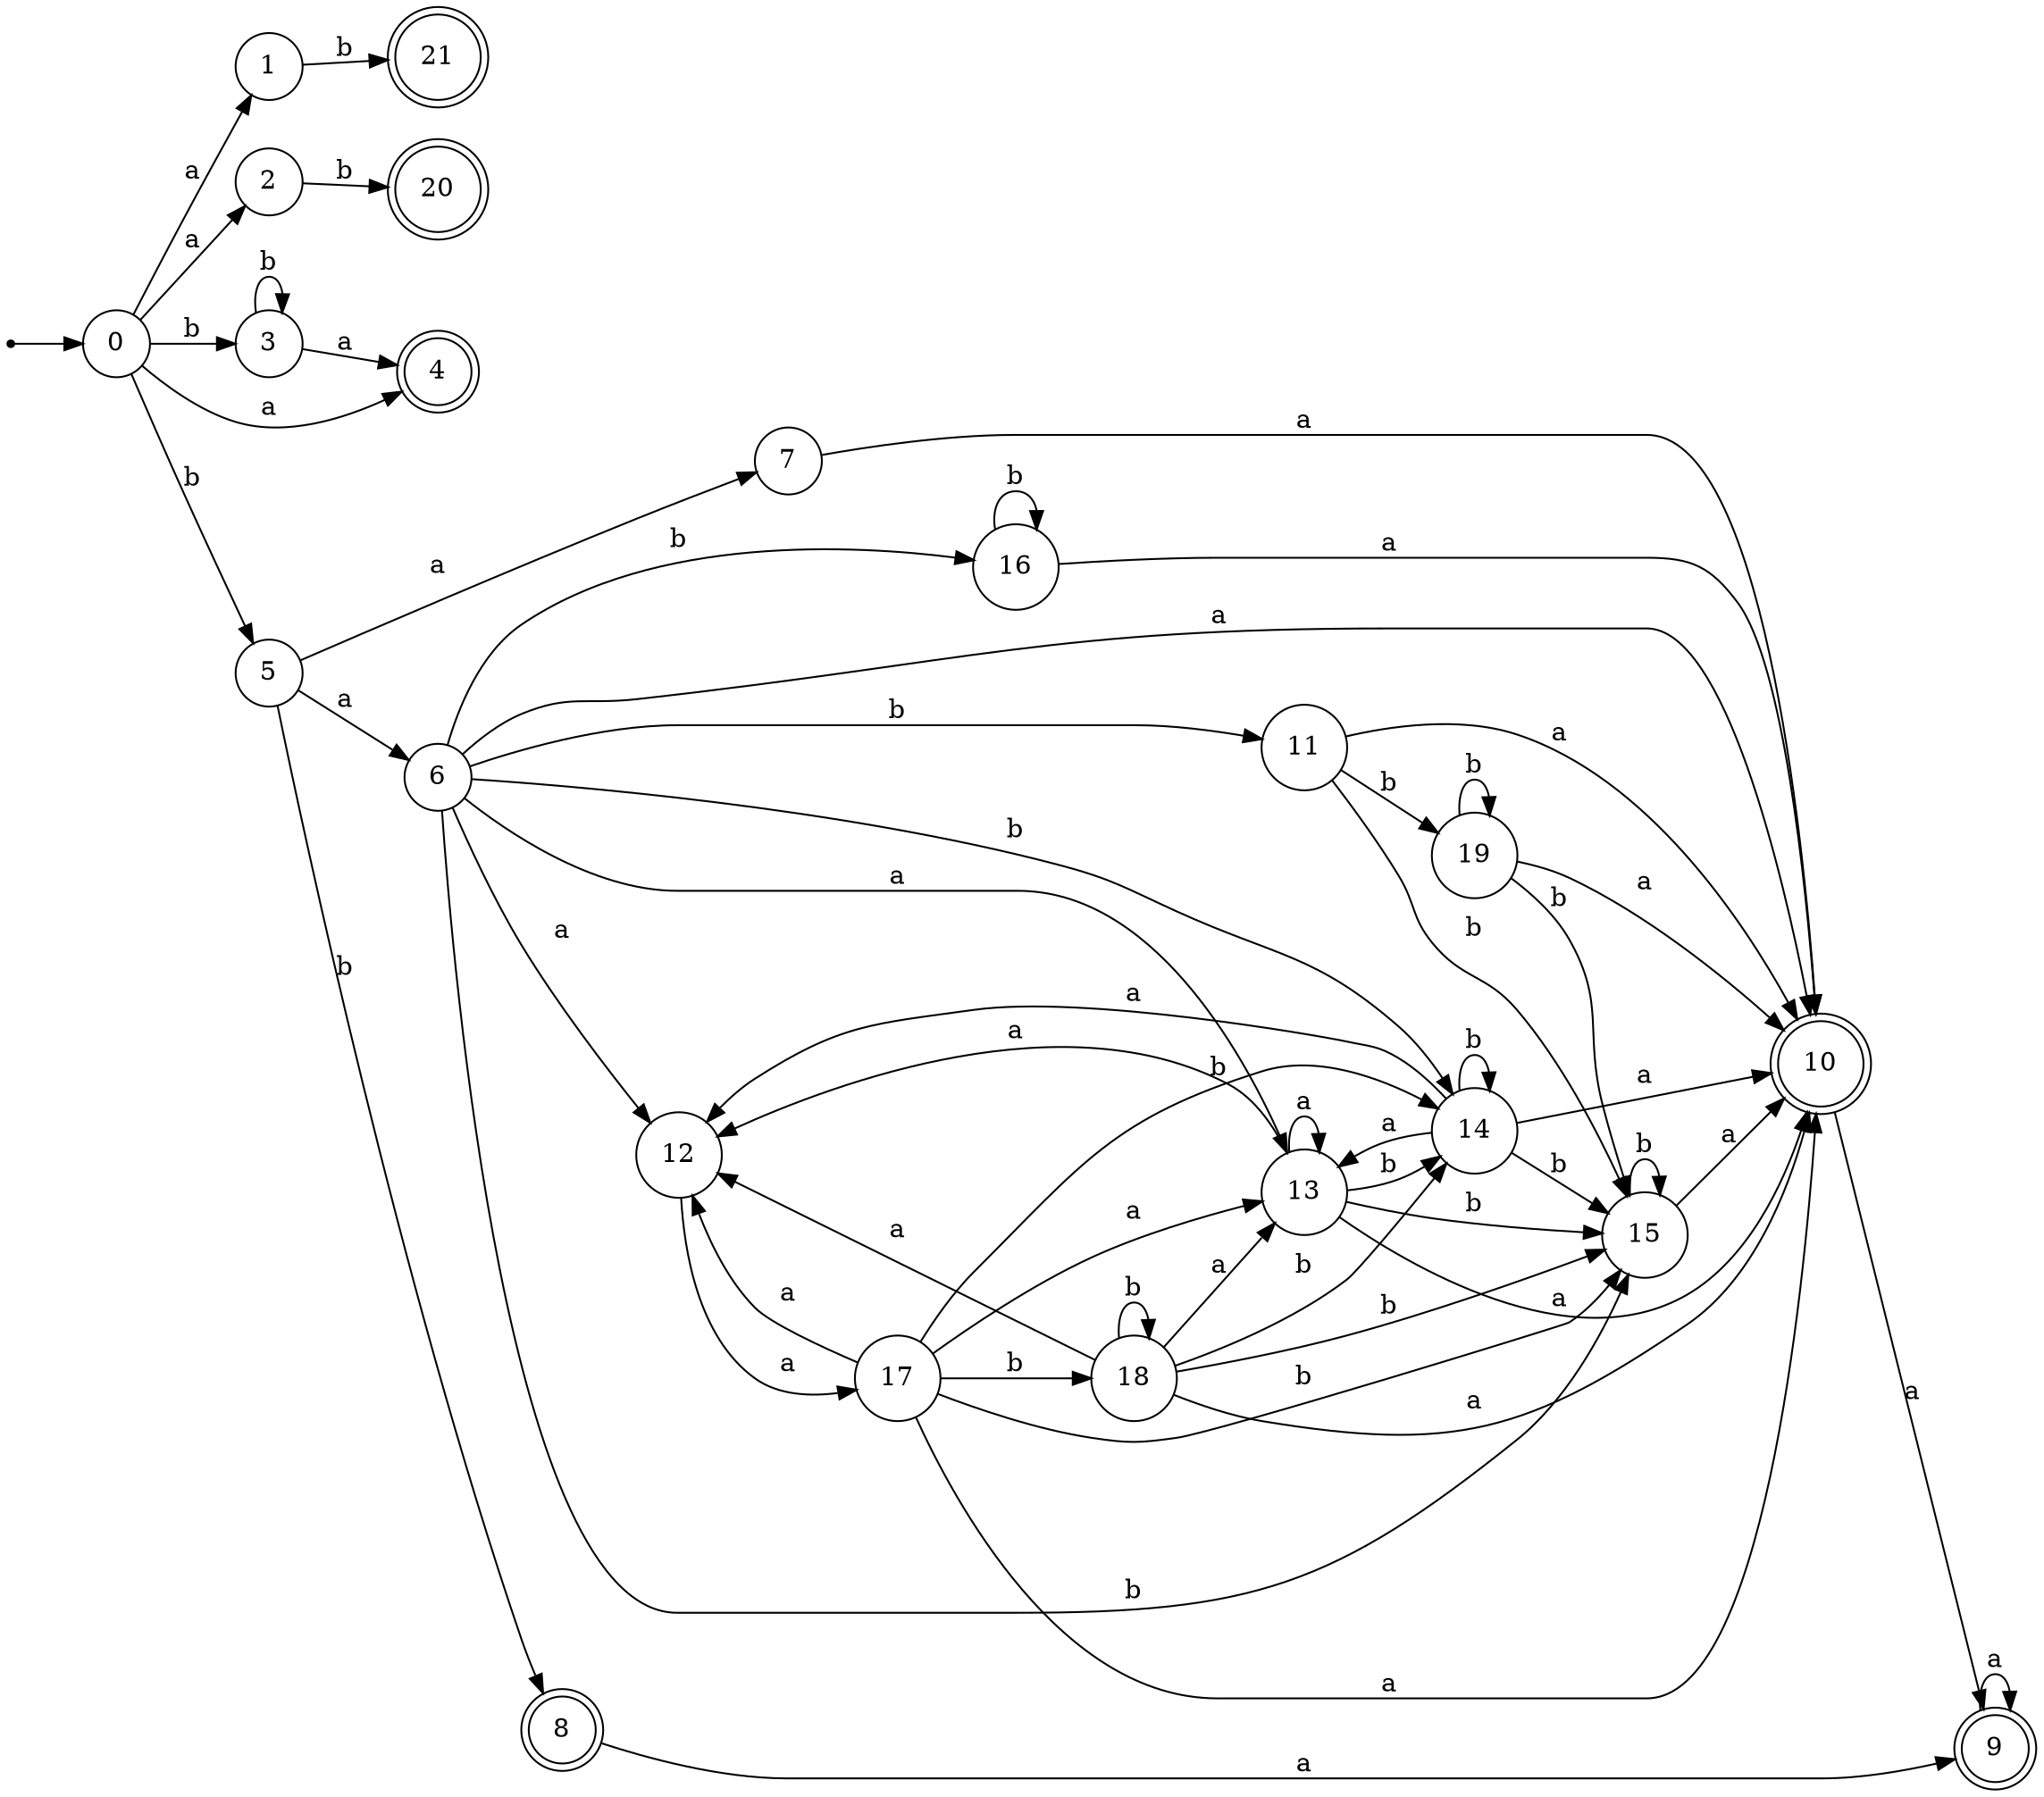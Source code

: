 digraph finite_state_machine {
rankdir=LR;
size="20,20";
node [shape = point]; "dummy0"
node [shape = circle]; "0";
"dummy0" -> "0";
node [shape = circle]; "1";
node [shape = circle]; "2";
node [shape = circle]; "3";
node [shape = doublecircle]; "4";node [shape = circle]; "5";
node [shape = circle]; "6";
node [shape = circle]; "7";
node [shape = doublecircle]; "8";node [shape = doublecircle]; "9";node [shape = doublecircle]; "10";node [shape = circle]; "11";
node [shape = circle]; "12";
node [shape = circle]; "13";
node [shape = circle]; "14";
node [shape = circle]; "15";
node [shape = circle]; "16";
node [shape = circle]; "17";
node [shape = circle]; "18";
node [shape = circle]; "19";
node [shape = doublecircle]; "20";node [shape = doublecircle]; "21";"0" -> "1" [label = "a"];
 "0" -> "2" [label = "a"];
 "0" -> "4" [label = "a"];
 "0" -> "3" [label = "b"];
 "0" -> "5" [label = "b"];
 "5" -> "6" [label = "a"];
 "5" -> "7" [label = "a"];
 "5" -> "8" [label = "b"];
 "8" -> "9" [label = "a"];
 "9" -> "9" [label = "a"];
 "7" -> "10" [label = "a"];
 "10" -> "9" [label = "a"];
 "6" -> "16" [label = "b"];
 "6" -> "11" [label = "b"];
 "6" -> "14" [label = "b"];
 "6" -> "15" [label = "b"];
 "6" -> "10" [label = "a"];
 "6" -> "12" [label = "a"];
 "6" -> "13" [label = "a"];
 "16" -> "16" [label = "b"];
 "16" -> "10" [label = "a"];
 "15" -> "15" [label = "b"];
 "15" -> "10" [label = "a"];
 "14" -> "14" [label = "b"];
 "14" -> "15" [label = "b"];
 "14" -> "10" [label = "a"];
 "14" -> "12" [label = "a"];
 "14" -> "13" [label = "a"];
 "13" -> "10" [label = "a"];
 "13" -> "12" [label = "a"];
 "13" -> "13" [label = "a"];
 "13" -> "14" [label = "b"];
 "13" -> "15" [label = "b"];
 "12" -> "17" [label = "a"];
 "17" -> "10" [label = "a"];
 "17" -> "12" [label = "a"];
 "17" -> "13" [label = "a"];
 "17" -> "18" [label = "b"];
 "17" -> "14" [label = "b"];
 "17" -> "15" [label = "b"];
 "18" -> "18" [label = "b"];
 "18" -> "14" [label = "b"];
 "18" -> "15" [label = "b"];
 "18" -> "10" [label = "a"];
 "18" -> "12" [label = "a"];
 "18" -> "13" [label = "a"];
 "11" -> "19" [label = "b"];
 "11" -> "15" [label = "b"];
 "11" -> "10" [label = "a"];
 "19" -> "19" [label = "b"];
 "19" -> "15" [label = "b"];
 "19" -> "10" [label = "a"];
 "3" -> "3" [label = "b"];
 "3" -> "4" [label = "a"];
 "2" -> "20" [label = "b"];
 "1" -> "21" [label = "b"];
 }
